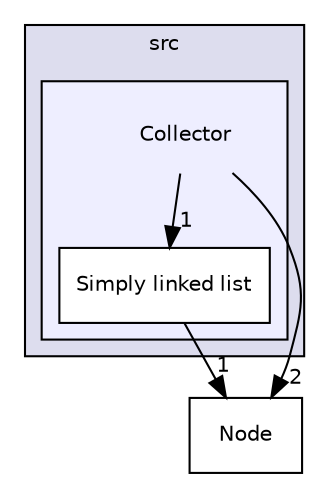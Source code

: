 digraph "src/Collector" {
  compound=true
  node [ fontsize="10", fontname="Helvetica"];
  edge [ labelfontsize="10", labelfontname="Helvetica"];
  subgraph clusterdir_68267d1309a1af8e8297ef4c3efbcdba {
    graph [ bgcolor="#ddddee", pencolor="black", label="src" fontname="Helvetica", fontsize="10", URL="dir_68267d1309a1af8e8297ef4c3efbcdba.html"]
  subgraph clusterdir_53dcf42a3f77ddc8ddc4e29dac0b4a66 {
    graph [ bgcolor="#eeeeff", pencolor="black", label="" URL="dir_53dcf42a3f77ddc8ddc4e29dac0b4a66.html"];
    dir_53dcf42a3f77ddc8ddc4e29dac0b4a66 [shape=plaintext label="Collector"];
    dir_a250678dfd1bc201dd949565eecb7cf3 [shape=box label="Simply linked list" color="black" fillcolor="white" style="filled" URL="dir_a250678dfd1bc201dd949565eecb7cf3.html"];
  }
  }
  dir_b58074d1ab8f1cdb408f4e393650beb8 [shape=box label="Node" URL="dir_b58074d1ab8f1cdb408f4e393650beb8.html"];
  dir_a250678dfd1bc201dd949565eecb7cf3->dir_b58074d1ab8f1cdb408f4e393650beb8 [headlabel="1", labeldistance=1.5 headhref="dir_000002_000004.html"];
  dir_53dcf42a3f77ddc8ddc4e29dac0b4a66->dir_b58074d1ab8f1cdb408f4e393650beb8 [headlabel="2", labeldistance=1.5 headhref="dir_000001_000004.html"];
  dir_53dcf42a3f77ddc8ddc4e29dac0b4a66->dir_a250678dfd1bc201dd949565eecb7cf3 [headlabel="1", labeldistance=1.5 headhref="dir_000001_000002.html"];
}
